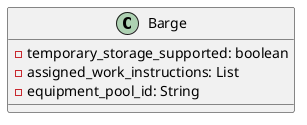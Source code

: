 @startuml Barge

class Barge {
    -temporary_storage_supported: boolean
    -assigned_work_instructions: List
    -equipment_pool_id: String
}

@enduml